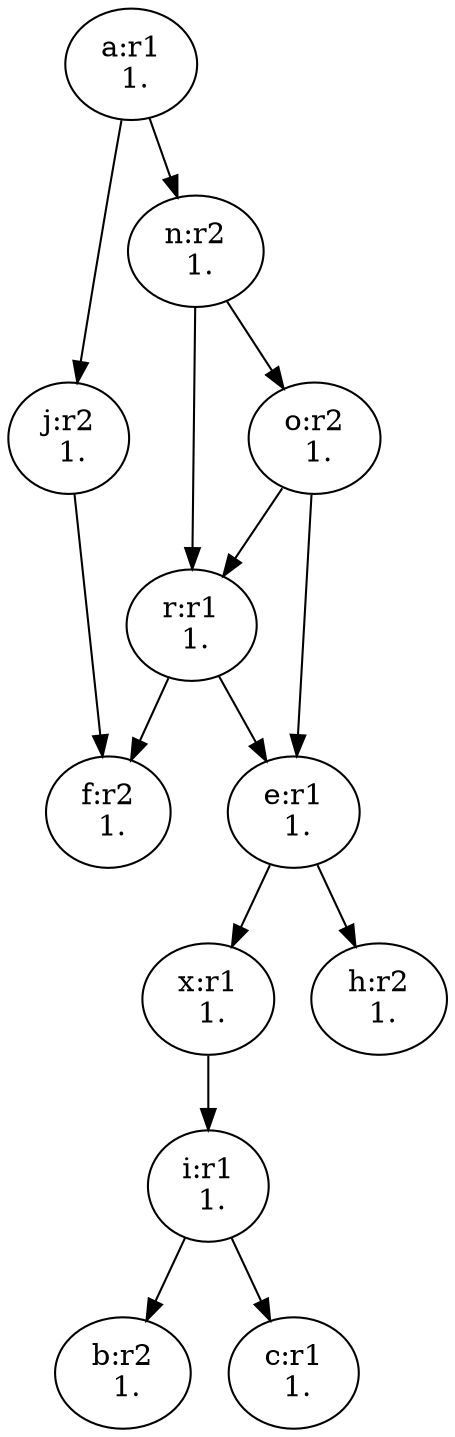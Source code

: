 digraph G {
  x [label="x:r1
 1.", ];
  b [label="b:r2
 1.", ];
  c [label="c:r1
 1.", ];
  o [label="o:r2
 1.", ];
  e [label="e:r1
 1.", ];
  f [label="f:r2
 1.", ];
  i [label="i:r1
 1.", ];
  h [label="h:r2
 1.", ];
  r [label="r:r1
 1.", ];
  j [label="j:r2
 1.", ];
  a [label="a:r1
 1.", ];
  n [label="n:r2
 1.", ];
  
  
  x -> i;
  o -> e;
  o -> r;
  e -> x;
  e -> h;
  i -> b;
  i -> c;
  r -> e;
  r -> f;
  j -> f;
  a -> j;
  a -> n;
  n -> o;
  n -> r;
  
  }